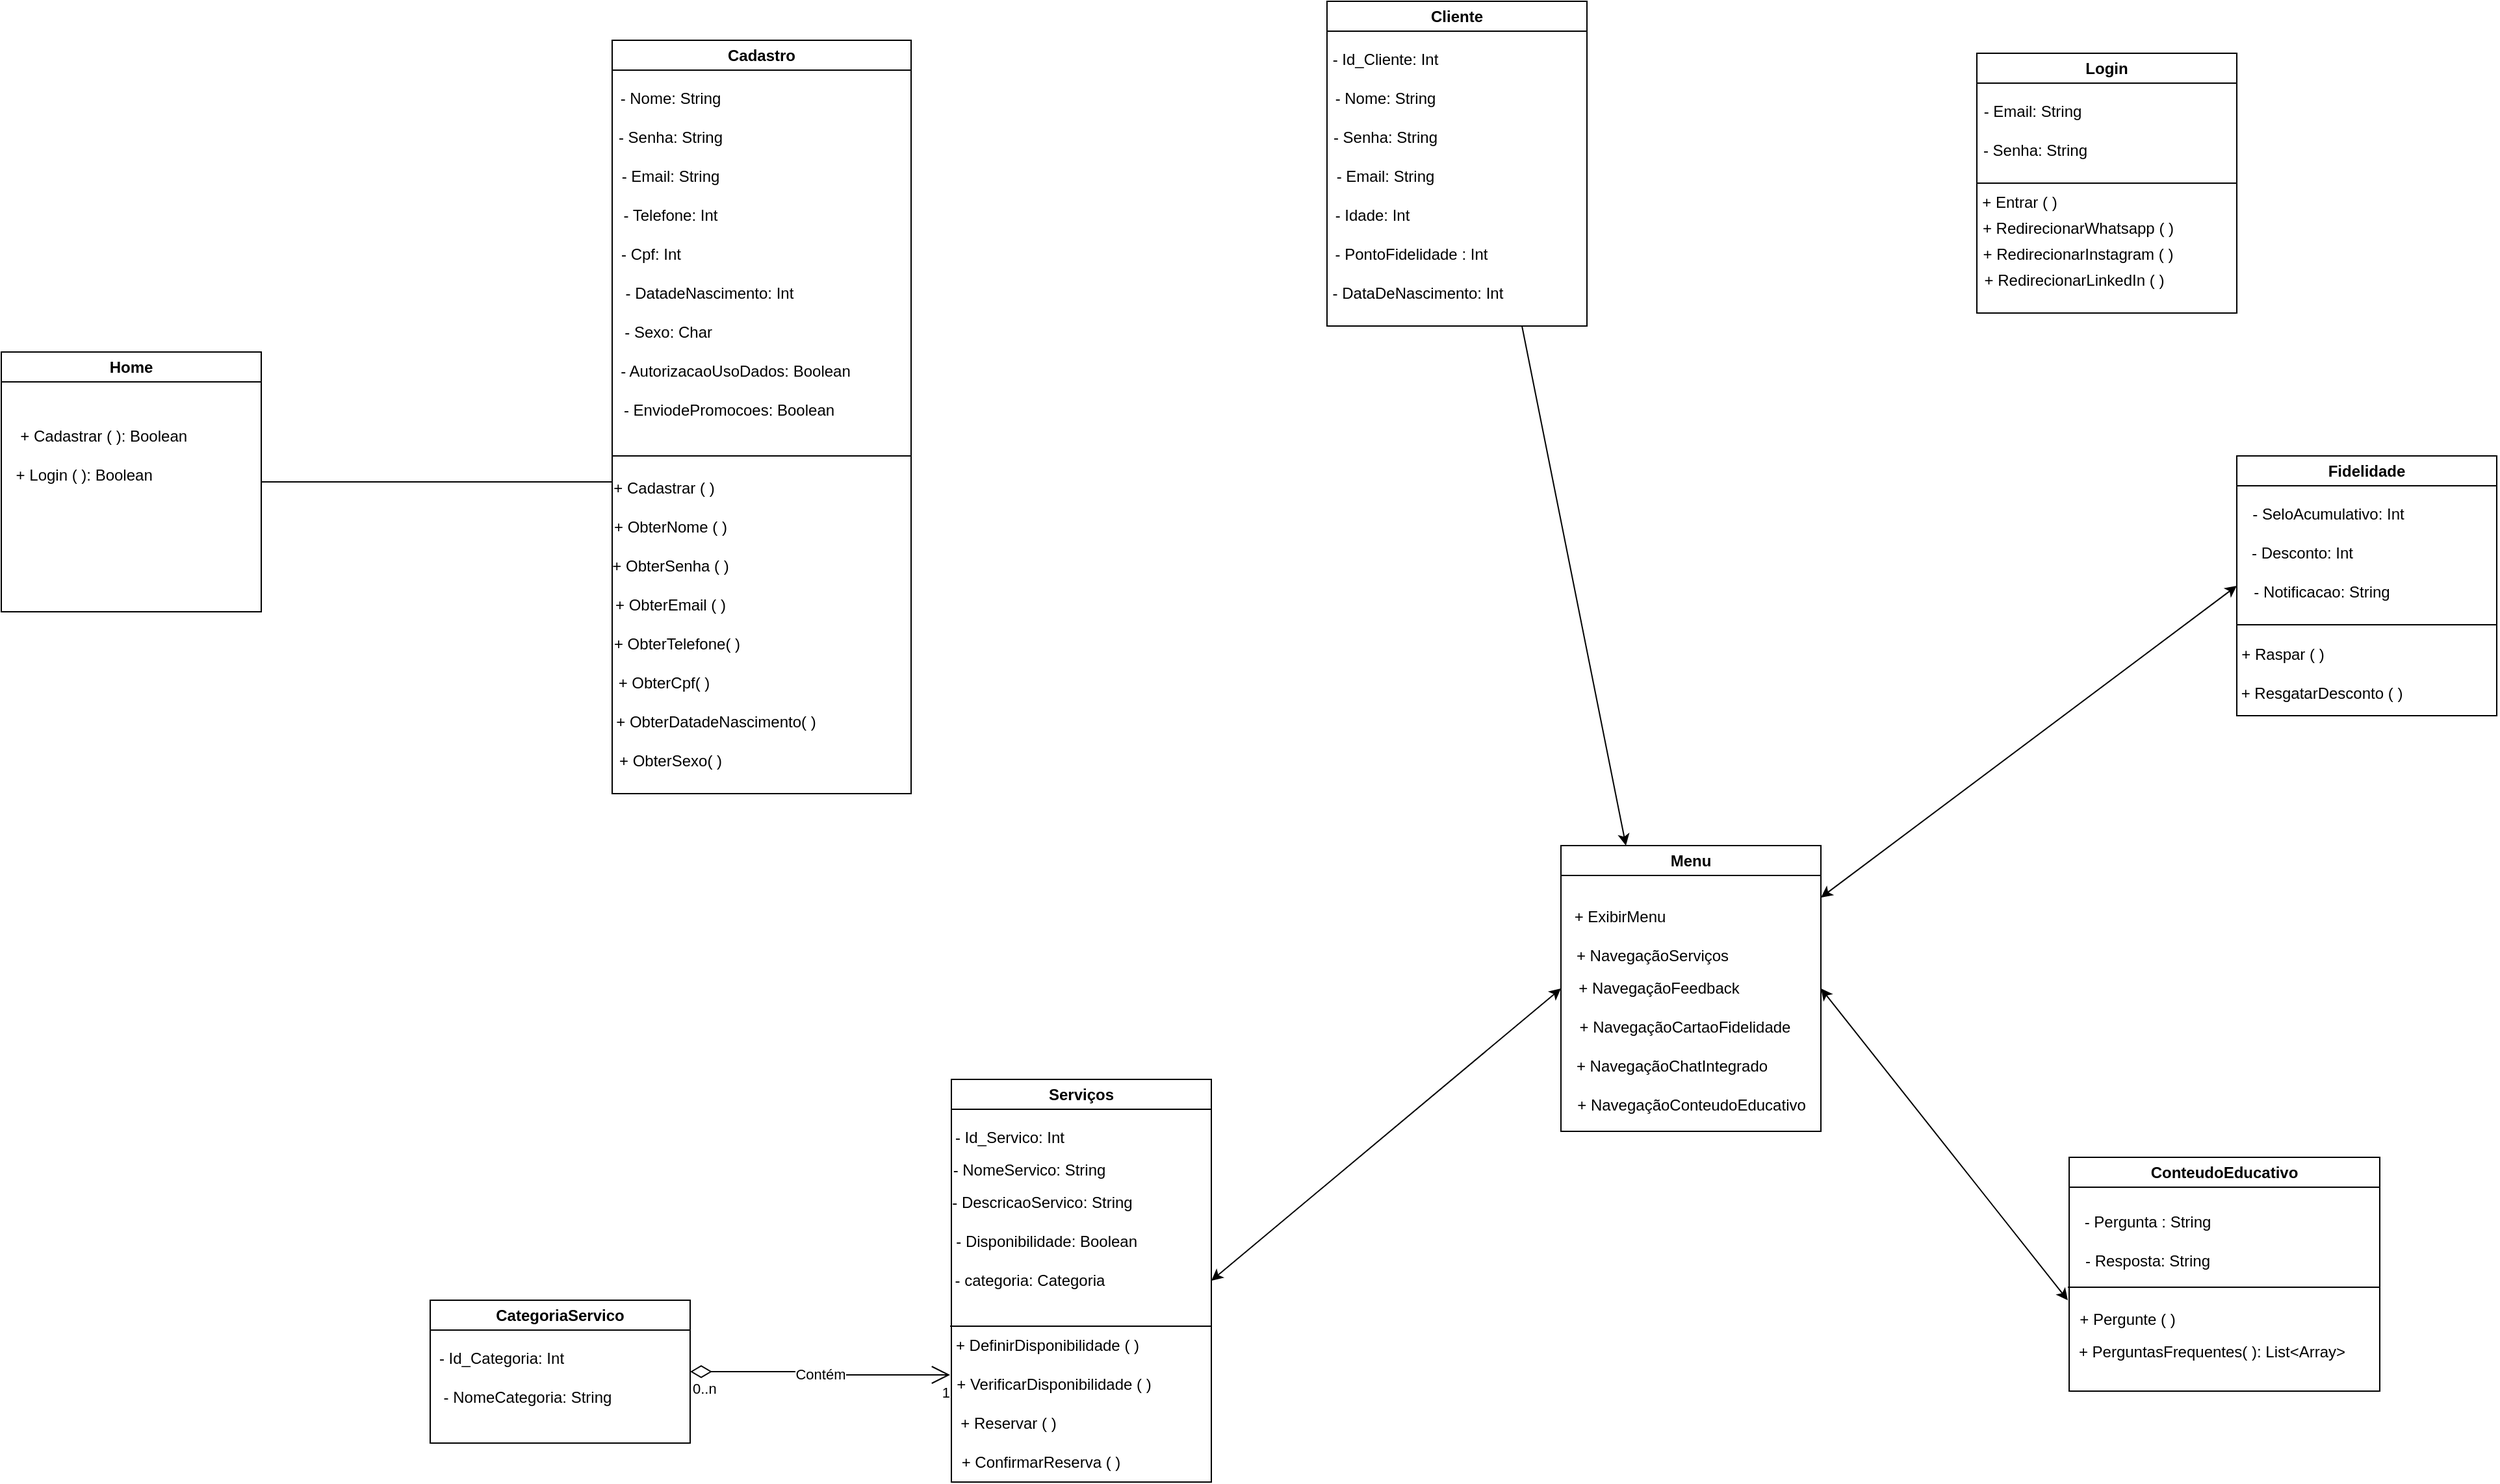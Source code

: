 <mxfile version="24.2.5" type="github">
  <diagram id="C5RBs43oDa-KdzZeNtuy" name="Page-1">
    <mxGraphModel dx="4521" dy="2407" grid="1" gridSize="10" guides="1" tooltips="1" connect="1" arrows="1" fold="1" page="1" pageScale="1" pageWidth="827" pageHeight="1169" math="0" shadow="0">
      <root>
        <mxCell id="WIyWlLk6GJQsqaUBKTNV-0" />
        <mxCell id="WIyWlLk6GJQsqaUBKTNV-1" parent="WIyWlLk6GJQsqaUBKTNV-0" />
        <mxCell id="PJYTQZl245SU4uXbmKMS-25" value="Menu" style="swimlane;whiteSpace=wrap;html=1;startSize=23;" parent="WIyWlLk6GJQsqaUBKTNV-1" vertex="1">
          <mxGeometry x="150" y="170" width="200" height="220" as="geometry" />
        </mxCell>
        <mxCell id="PJYTQZl245SU4uXbmKMS-26" value="+ NavegaçãoServiços" style="text;html=1;align=center;verticalAlign=middle;resizable=0;points=[];autosize=1;strokeColor=none;fillColor=none;" parent="PJYTQZl245SU4uXbmKMS-25" vertex="1">
          <mxGeometry y="70" width="140" height="30" as="geometry" />
        </mxCell>
        <mxCell id="PJYTQZl245SU4uXbmKMS-27" value="+ NavegaçãoFeedback" style="text;html=1;align=center;verticalAlign=middle;resizable=0;points=[];autosize=1;strokeColor=none;fillColor=none;" parent="PJYTQZl245SU4uXbmKMS-25" vertex="1">
          <mxGeometry y="95" width="150" height="30" as="geometry" />
        </mxCell>
        <mxCell id="PJYTQZl245SU4uXbmKMS-28" value="+ NavegaçãoCartaoFidelidade" style="text;html=1;align=center;verticalAlign=middle;resizable=0;points=[];autosize=1;strokeColor=none;fillColor=none;" parent="PJYTQZl245SU4uXbmKMS-25" vertex="1">
          <mxGeometry y="125" width="190" height="30" as="geometry" />
        </mxCell>
        <mxCell id="PJYTQZl245SU4uXbmKMS-29" value="+ NavegaçãoChatIntegrado" style="text;html=1;align=center;verticalAlign=middle;resizable=0;points=[];autosize=1;strokeColor=none;fillColor=none;" parent="PJYTQZl245SU4uXbmKMS-25" vertex="1">
          <mxGeometry y="155" width="170" height="30" as="geometry" />
        </mxCell>
        <mxCell id="PJYTQZl245SU4uXbmKMS-30" value="+ NavegaçãoConteudoEducativo" style="text;html=1;align=center;verticalAlign=middle;resizable=0;points=[];autosize=1;strokeColor=none;fillColor=none;" parent="PJYTQZl245SU4uXbmKMS-25" vertex="1">
          <mxGeometry y="185" width="200" height="30" as="geometry" />
        </mxCell>
        <mxCell id="PJYTQZl245SU4uXbmKMS-186" value="+ ExibirMenu" style="text;html=1;align=center;verticalAlign=middle;resizable=0;points=[];autosize=1;strokeColor=none;fillColor=none;" parent="PJYTQZl245SU4uXbmKMS-25" vertex="1">
          <mxGeometry y="40" width="90" height="30" as="geometry" />
        </mxCell>
        <mxCell id="PJYTQZl245SU4uXbmKMS-32" value="Cadastro" style="swimlane;whiteSpace=wrap;html=1;" parent="WIyWlLk6GJQsqaUBKTNV-1" vertex="1">
          <mxGeometry x="-580" y="-450" width="230" height="580" as="geometry" />
        </mxCell>
        <mxCell id="PJYTQZl245SU4uXbmKMS-33" value="- Nome: String" style="text;html=1;align=center;verticalAlign=middle;whiteSpace=wrap;rounded=0;" parent="PJYTQZl245SU4uXbmKMS-32" vertex="1">
          <mxGeometry y="30" width="90" height="30" as="geometry" />
        </mxCell>
        <mxCell id="PJYTQZl245SU4uXbmKMS-34" value="- Senha&lt;span style=&quot;background-color: initial;&quot;&gt;: String&lt;/span&gt;" style="text;html=1;align=center;verticalAlign=middle;whiteSpace=wrap;rounded=0;" parent="PJYTQZl245SU4uXbmKMS-32" vertex="1">
          <mxGeometry y="60" width="90" height="30" as="geometry" />
        </mxCell>
        <mxCell id="PJYTQZl245SU4uXbmKMS-35" value="- Email: String" style="text;html=1;align=center;verticalAlign=middle;whiteSpace=wrap;rounded=0;" parent="PJYTQZl245SU4uXbmKMS-32" vertex="1">
          <mxGeometry y="90" width="90" height="30" as="geometry" />
        </mxCell>
        <mxCell id="PJYTQZl245SU4uXbmKMS-36" value="&lt;div&gt;&lt;br&gt;&lt;/div&gt;- Telefone: Int&lt;div&gt;&lt;br&gt;&lt;/div&gt;" style="text;html=1;align=center;verticalAlign=middle;whiteSpace=wrap;rounded=0;" parent="PJYTQZl245SU4uXbmKMS-32" vertex="1">
          <mxGeometry y="120" width="90" height="30" as="geometry" />
        </mxCell>
        <mxCell id="PJYTQZl245SU4uXbmKMS-37" value="- Cpf: Int" style="text;html=1;align=center;verticalAlign=middle;whiteSpace=wrap;rounded=0;" parent="PJYTQZl245SU4uXbmKMS-32" vertex="1">
          <mxGeometry y="150" width="60" height="30" as="geometry" />
        </mxCell>
        <mxCell id="PJYTQZl245SU4uXbmKMS-38" value="- DatadeNascimento: Int" style="text;html=1;align=center;verticalAlign=middle;whiteSpace=wrap;rounded=0;" parent="PJYTQZl245SU4uXbmKMS-32" vertex="1">
          <mxGeometry x="-10" y="180" width="170" height="30" as="geometry" />
        </mxCell>
        <mxCell id="PJYTQZl245SU4uXbmKMS-39" value="- Sexo: Char&amp;nbsp;" style="text;html=1;align=center;verticalAlign=middle;whiteSpace=wrap;rounded=0;" parent="PJYTQZl245SU4uXbmKMS-32" vertex="1">
          <mxGeometry y="210" width="90" height="30" as="geometry" />
        </mxCell>
        <mxCell id="PJYTQZl245SU4uXbmKMS-40" value="- AutorizacaoUsoDados: Boolean" style="text;html=1;align=center;verticalAlign=middle;whiteSpace=wrap;rounded=0;" parent="PJYTQZl245SU4uXbmKMS-32" vertex="1">
          <mxGeometry y="240" width="190" height="30" as="geometry" />
        </mxCell>
        <mxCell id="PJYTQZl245SU4uXbmKMS-41" value="- EnviodePromocoes: Boolean" style="text;html=1;align=center;verticalAlign=middle;whiteSpace=wrap;rounded=0;" parent="PJYTQZl245SU4uXbmKMS-32" vertex="1">
          <mxGeometry y="270" width="180" height="30" as="geometry" />
        </mxCell>
        <mxCell id="PJYTQZl245SU4uXbmKMS-44" value="+ Cadastrar ( )" style="text;html=1;align=center;verticalAlign=middle;whiteSpace=wrap;rounded=0;" parent="PJYTQZl245SU4uXbmKMS-32" vertex="1">
          <mxGeometry y="330" width="80" height="30" as="geometry" />
        </mxCell>
        <mxCell id="PJYTQZl245SU4uXbmKMS-57" value="+ ObterNome ( )" style="text;html=1;align=center;verticalAlign=middle;whiteSpace=wrap;rounded=0;" parent="PJYTQZl245SU4uXbmKMS-32" vertex="1">
          <mxGeometry y="360" width="90" height="30" as="geometry" />
        </mxCell>
        <mxCell id="PJYTQZl245SU4uXbmKMS-58" value="+ ObterSenha ( )" style="text;html=1;align=center;verticalAlign=middle;whiteSpace=wrap;rounded=0;" parent="PJYTQZl245SU4uXbmKMS-32" vertex="1">
          <mxGeometry x="-5" y="390" width="100" height="30" as="geometry" />
        </mxCell>
        <mxCell id="PJYTQZl245SU4uXbmKMS-59" value="+ ObterEmail ( )" style="text;html=1;align=center;verticalAlign=middle;whiteSpace=wrap;rounded=0;" parent="PJYTQZl245SU4uXbmKMS-32" vertex="1">
          <mxGeometry x="-5" y="420" width="100" height="30" as="geometry" />
        </mxCell>
        <mxCell id="PJYTQZl245SU4uXbmKMS-61" value="+ ObterTelefone( )" style="text;html=1;align=center;verticalAlign=middle;whiteSpace=wrap;rounded=0;" parent="PJYTQZl245SU4uXbmKMS-32" vertex="1">
          <mxGeometry y="450" width="100" height="30" as="geometry" />
        </mxCell>
        <mxCell id="PJYTQZl245SU4uXbmKMS-62" value="+ ObterCpf( )" style="text;html=1;align=center;verticalAlign=middle;whiteSpace=wrap;rounded=0;" parent="PJYTQZl245SU4uXbmKMS-32" vertex="1">
          <mxGeometry y="480" width="80" height="30" as="geometry" />
        </mxCell>
        <mxCell id="PJYTQZl245SU4uXbmKMS-63" value="+ ObterDatadeNascimento( )" style="text;html=1;align=center;verticalAlign=middle;whiteSpace=wrap;rounded=0;" parent="PJYTQZl245SU4uXbmKMS-32" vertex="1">
          <mxGeometry y="510" width="160" height="30" as="geometry" />
        </mxCell>
        <mxCell id="PJYTQZl245SU4uXbmKMS-64" value="+ ObterSexo( )" style="text;html=1;align=center;verticalAlign=middle;whiteSpace=wrap;rounded=0;" parent="PJYTQZl245SU4uXbmKMS-32" vertex="1">
          <mxGeometry y="540" width="90" height="30" as="geometry" />
        </mxCell>
        <mxCell id="PJYTQZl245SU4uXbmKMS-47" value="" style="endArrow=none;html=1;rounded=0;" parent="WIyWlLk6GJQsqaUBKTNV-1" edge="1">
          <mxGeometry width="50" height="50" relative="1" as="geometry">
            <mxPoint x="-580" y="-130" as="sourcePoint" />
            <mxPoint x="-350" y="-130" as="targetPoint" />
          </mxGeometry>
        </mxCell>
        <mxCell id="PJYTQZl245SU4uXbmKMS-48" value="Login" style="swimlane;whiteSpace=wrap;html=1;" parent="WIyWlLk6GJQsqaUBKTNV-1" vertex="1">
          <mxGeometry x="470" y="-440" width="200" height="200" as="geometry" />
        </mxCell>
        <mxCell id="PJYTQZl245SU4uXbmKMS-49" value="- Email: String" style="text;html=1;align=center;verticalAlign=middle;whiteSpace=wrap;rounded=0;" parent="PJYTQZl245SU4uXbmKMS-48" vertex="1">
          <mxGeometry x="3" y="30" width="80" height="30" as="geometry" />
        </mxCell>
        <mxCell id="PJYTQZl245SU4uXbmKMS-50" value="- Senha: String" style="text;html=1;align=center;verticalAlign=middle;whiteSpace=wrap;rounded=0;" parent="PJYTQZl245SU4uXbmKMS-48" vertex="1">
          <mxGeometry y="60" width="90" height="30" as="geometry" />
        </mxCell>
        <mxCell id="PJYTQZl245SU4uXbmKMS-52" value="+ Entrar ( )" style="text;html=1;align=center;verticalAlign=middle;whiteSpace=wrap;rounded=0;" parent="PJYTQZl245SU4uXbmKMS-48" vertex="1">
          <mxGeometry x="3" y="100" width="60" height="30" as="geometry" />
        </mxCell>
        <mxCell id="PJYTQZl245SU4uXbmKMS-53" value="+ RedirecionarWhatsapp ( )" style="text;html=1;align=center;verticalAlign=middle;whiteSpace=wrap;rounded=0;" parent="PJYTQZl245SU4uXbmKMS-48" vertex="1">
          <mxGeometry x="3" y="120" width="150" height="30" as="geometry" />
        </mxCell>
        <mxCell id="PJYTQZl245SU4uXbmKMS-54" value="+ RedirecionarInstagram ( )" style="text;html=1;align=center;verticalAlign=middle;whiteSpace=wrap;rounded=0;" parent="PJYTQZl245SU4uXbmKMS-48" vertex="1">
          <mxGeometry x="3" y="140" width="150" height="30" as="geometry" />
        </mxCell>
        <mxCell id="PJYTQZl245SU4uXbmKMS-55" value="+ RedirecionarLinkedIn ( )" style="text;html=1;align=center;verticalAlign=middle;whiteSpace=wrap;rounded=0;" parent="PJYTQZl245SU4uXbmKMS-48" vertex="1">
          <mxGeometry y="160" width="150" height="30" as="geometry" />
        </mxCell>
        <mxCell id="PJYTQZl245SU4uXbmKMS-51" value="" style="endArrow=none;html=1;rounded=0;exitX=0;exitY=0.5;exitDx=0;exitDy=0;entryX=1;entryY=0.5;entryDx=0;entryDy=0;" parent="WIyWlLk6GJQsqaUBKTNV-1" source="PJYTQZl245SU4uXbmKMS-48" target="PJYTQZl245SU4uXbmKMS-48" edge="1">
          <mxGeometry width="50" height="50" relative="1" as="geometry">
            <mxPoint x="463" y="-350" as="sourcePoint" />
            <mxPoint x="513" y="-400" as="targetPoint" />
          </mxGeometry>
        </mxCell>
        <mxCell id="PJYTQZl245SU4uXbmKMS-56" value="Serviços" style="swimlane;whiteSpace=wrap;html=1;" parent="WIyWlLk6GJQsqaUBKTNV-1" vertex="1">
          <mxGeometry x="-319" y="350" width="200" height="310" as="geometry" />
        </mxCell>
        <mxCell id="PJYTQZl245SU4uXbmKMS-65" value="- Id_Servico: Int" style="text;html=1;align=center;verticalAlign=middle;whiteSpace=wrap;rounded=0;" parent="PJYTQZl245SU4uXbmKMS-56" vertex="1">
          <mxGeometry y="30" width="90" height="30" as="geometry" />
        </mxCell>
        <mxCell id="PJYTQZl245SU4uXbmKMS-67" value="- NomeServico: String" style="text;html=1;align=center;verticalAlign=middle;whiteSpace=wrap;rounded=0;" parent="PJYTQZl245SU4uXbmKMS-56" vertex="1">
          <mxGeometry y="55" width="120" height="30" as="geometry" />
        </mxCell>
        <mxCell id="PJYTQZl245SU4uXbmKMS-69" value="- DescricaoServico: String" style="text;html=1;align=center;verticalAlign=middle;whiteSpace=wrap;rounded=0;" parent="PJYTQZl245SU4uXbmKMS-56" vertex="1">
          <mxGeometry x="-10" y="80" width="160" height="30" as="geometry" />
        </mxCell>
        <mxCell id="PJYTQZl245SU4uXbmKMS-108" value="- Disponibilidade: Boolean&amp;nbsp;" style="text;html=1;align=center;verticalAlign=middle;whiteSpace=wrap;rounded=0;" parent="PJYTQZl245SU4uXbmKMS-56" vertex="1">
          <mxGeometry y="110" width="150" height="30" as="geometry" />
        </mxCell>
        <mxCell id="PJYTQZl245SU4uXbmKMS-110" value="+ DefinirDisponibilidade ( )" style="text;html=1;align=center;verticalAlign=middle;whiteSpace=wrap;rounded=0;" parent="PJYTQZl245SU4uXbmKMS-56" vertex="1">
          <mxGeometry x="-1" y="190" width="150" height="30" as="geometry" />
        </mxCell>
        <mxCell id="PJYTQZl245SU4uXbmKMS-111" value="+ VerificarDisponibilidade ( )" style="text;html=1;align=center;verticalAlign=middle;whiteSpace=wrap;rounded=0;" parent="PJYTQZl245SU4uXbmKMS-56" vertex="1">
          <mxGeometry x="-1" y="220" width="160" height="30" as="geometry" />
        </mxCell>
        <mxCell id="PJYTQZl245SU4uXbmKMS-112" value="+ Reservar ( )" style="text;html=1;align=center;verticalAlign=middle;whiteSpace=wrap;rounded=0;" parent="PJYTQZl245SU4uXbmKMS-56" vertex="1">
          <mxGeometry x="-9" y="250" width="106" height="30" as="geometry" />
        </mxCell>
        <mxCell id="PJYTQZl245SU4uXbmKMS-113" value="+ ConfirmarReserva ( )" style="text;html=1;align=center;verticalAlign=middle;whiteSpace=wrap;rounded=0;" parent="PJYTQZl245SU4uXbmKMS-56" vertex="1">
          <mxGeometry x="-4" y="280" width="146" height="30" as="geometry" />
        </mxCell>
        <mxCell id="PJYTQZl245SU4uXbmKMS-164" value="- categoria: Categoria" style="text;html=1;align=center;verticalAlign=middle;whiteSpace=wrap;rounded=0;" parent="PJYTQZl245SU4uXbmKMS-56" vertex="1">
          <mxGeometry y="140" width="121" height="30" as="geometry" />
        </mxCell>
        <mxCell id="PJYTQZl245SU4uXbmKMS-109" value="" style="endArrow=none;html=1;rounded=0;exitX=0;exitY=0;exitDx=0;exitDy=0;" parent="WIyWlLk6GJQsqaUBKTNV-1" source="PJYTQZl245SU4uXbmKMS-110" edge="1">
          <mxGeometry width="50" height="50" relative="1" as="geometry">
            <mxPoint x="-319" y="520" as="sourcePoint" />
            <mxPoint x="-119" y="540" as="targetPoint" />
            <Array as="points">
              <mxPoint x="-219" y="540" />
            </Array>
          </mxGeometry>
        </mxCell>
        <mxCell id="PJYTQZl245SU4uXbmKMS-161" value="CategoriaServico" style="swimlane;whiteSpace=wrap;html=1;" parent="WIyWlLk6GJQsqaUBKTNV-1" vertex="1">
          <mxGeometry x="-720" y="520" width="200" height="110" as="geometry" />
        </mxCell>
        <mxCell id="PJYTQZl245SU4uXbmKMS-162" value="- Id_Categoria: Int" style="text;html=1;align=center;verticalAlign=middle;whiteSpace=wrap;rounded=0;" parent="PJYTQZl245SU4uXbmKMS-161" vertex="1">
          <mxGeometry y="30" width="110" height="30" as="geometry" />
        </mxCell>
        <mxCell id="PJYTQZl245SU4uXbmKMS-163" value="- NomeCategoria: String" style="text;html=1;align=center;verticalAlign=middle;whiteSpace=wrap;rounded=0;" parent="PJYTQZl245SU4uXbmKMS-161" vertex="1">
          <mxGeometry y="60" width="150" height="30" as="geometry" />
        </mxCell>
        <mxCell id="PJYTQZl245SU4uXbmKMS-173" value="Contém" style="endArrow=open;html=1;endSize=12;startArrow=diamondThin;startSize=14;startFill=0;edgeStyle=orthogonalEdgeStyle;rounded=0;exitX=1;exitY=0.5;exitDx=0;exitDy=0;entryX=0;entryY=0.25;entryDx=0;entryDy=0;" parent="WIyWlLk6GJQsqaUBKTNV-1" source="PJYTQZl245SU4uXbmKMS-161" target="PJYTQZl245SU4uXbmKMS-111" edge="1">
          <mxGeometry relative="1" as="geometry">
            <mxPoint x="-500" y="580" as="sourcePoint" />
            <mxPoint x="-340" y="580" as="targetPoint" />
          </mxGeometry>
        </mxCell>
        <mxCell id="PJYTQZl245SU4uXbmKMS-174" value="0..n" style="edgeLabel;resizable=0;html=1;align=left;verticalAlign=top;" parent="PJYTQZl245SU4uXbmKMS-173" connectable="0" vertex="1">
          <mxGeometry x="-1" relative="1" as="geometry" />
        </mxCell>
        <mxCell id="PJYTQZl245SU4uXbmKMS-175" value="1" style="edgeLabel;resizable=0;html=1;align=right;verticalAlign=top;" parent="PJYTQZl245SU4uXbmKMS-173" connectable="0" vertex="1">
          <mxGeometry x="1" relative="1" as="geometry" />
        </mxCell>
        <mxCell id="PJYTQZl245SU4uXbmKMS-176" value="Fidelidade" style="swimlane;whiteSpace=wrap;html=1;" parent="WIyWlLk6GJQsqaUBKTNV-1" vertex="1">
          <mxGeometry x="670" y="-130" width="200" height="200" as="geometry" />
        </mxCell>
        <mxCell id="eK6N2bDvLIJEvpIiL7Qq-0" value="- SeloAcumulativo: Int" style="text;html=1;align=center;verticalAlign=middle;resizable=0;points=[];autosize=1;strokeColor=none;fillColor=none;" vertex="1" parent="PJYTQZl245SU4uXbmKMS-176">
          <mxGeometry y="30" width="140" height="30" as="geometry" />
        </mxCell>
        <mxCell id="eK6N2bDvLIJEvpIiL7Qq-1" value="- Desconto: Int" style="text;html=1;align=center;verticalAlign=middle;resizable=0;points=[];autosize=1;strokeColor=none;fillColor=none;" vertex="1" parent="PJYTQZl245SU4uXbmKMS-176">
          <mxGeometry y="60" width="100" height="30" as="geometry" />
        </mxCell>
        <mxCell id="eK6N2bDvLIJEvpIiL7Qq-2" value="- Notificacao: String" style="text;html=1;align=center;verticalAlign=middle;resizable=0;points=[];autosize=1;strokeColor=none;fillColor=none;" vertex="1" parent="PJYTQZl245SU4uXbmKMS-176">
          <mxGeometry y="90" width="130" height="30" as="geometry" />
        </mxCell>
        <mxCell id="eK6N2bDvLIJEvpIiL7Qq-3" value="" style="endArrow=none;html=1;rounded=0;" edge="1" parent="PJYTQZl245SU4uXbmKMS-176">
          <mxGeometry width="50" height="50" relative="1" as="geometry">
            <mxPoint y="130" as="sourcePoint" />
            <mxPoint x="200" y="130" as="targetPoint" />
          </mxGeometry>
        </mxCell>
        <mxCell id="eK6N2bDvLIJEvpIiL7Qq-4" value="+ Raspar ( )" style="text;html=1;align=center;verticalAlign=middle;resizable=0;points=[];autosize=1;strokeColor=none;fillColor=none;" vertex="1" parent="PJYTQZl245SU4uXbmKMS-176">
          <mxGeometry x="-10" y="138" width="90" height="30" as="geometry" />
        </mxCell>
        <mxCell id="eK6N2bDvLIJEvpIiL7Qq-5" value="+ ResgatarDesconto ( )" style="text;html=1;align=center;verticalAlign=middle;resizable=0;points=[];autosize=1;strokeColor=none;fillColor=none;" vertex="1" parent="PJYTQZl245SU4uXbmKMS-176">
          <mxGeometry x="-10" y="168" width="150" height="30" as="geometry" />
        </mxCell>
        <mxCell id="PJYTQZl245SU4uXbmKMS-177" value="Cliente" style="swimlane;whiteSpace=wrap;html=1;" parent="WIyWlLk6GJQsqaUBKTNV-1" vertex="1">
          <mxGeometry x="-30" y="-480" width="200" height="250" as="geometry" />
        </mxCell>
        <mxCell id="PJYTQZl245SU4uXbmKMS-179" value="- Id_Cliente: Int" style="text;html=1;align=center;verticalAlign=middle;whiteSpace=wrap;rounded=0;" parent="PJYTQZl245SU4uXbmKMS-177" vertex="1">
          <mxGeometry y="30" width="90" height="30" as="geometry" />
        </mxCell>
        <mxCell id="PJYTQZl245SU4uXbmKMS-178" value="- Nome: String" style="text;html=1;align=center;verticalAlign=middle;whiteSpace=wrap;rounded=0;" parent="PJYTQZl245SU4uXbmKMS-177" vertex="1">
          <mxGeometry y="60" width="90" height="30" as="geometry" />
        </mxCell>
        <mxCell id="PJYTQZl245SU4uXbmKMS-180" value="- Senha: String" style="text;html=1;align=center;verticalAlign=middle;whiteSpace=wrap;rounded=0;" parent="PJYTQZl245SU4uXbmKMS-177" vertex="1">
          <mxGeometry y="90" width="90" height="30" as="geometry" />
        </mxCell>
        <mxCell id="PJYTQZl245SU4uXbmKMS-181" value="- Email: String" style="text;html=1;align=center;verticalAlign=middle;whiteSpace=wrap;rounded=0;" parent="PJYTQZl245SU4uXbmKMS-177" vertex="1">
          <mxGeometry y="120" width="90" height="30" as="geometry" />
        </mxCell>
        <mxCell id="PJYTQZl245SU4uXbmKMS-182" value="- Idade: Int" style="text;html=1;align=center;verticalAlign=middle;whiteSpace=wrap;rounded=0;" parent="PJYTQZl245SU4uXbmKMS-177" vertex="1">
          <mxGeometry y="150" width="70" height="30" as="geometry" />
        </mxCell>
        <mxCell id="PJYTQZl245SU4uXbmKMS-183" value="- PontoFidelidade : Int" style="text;html=1;align=center;verticalAlign=middle;whiteSpace=wrap;rounded=0;" parent="PJYTQZl245SU4uXbmKMS-177" vertex="1">
          <mxGeometry y="180" width="130" height="30" as="geometry" />
        </mxCell>
        <mxCell id="PJYTQZl245SU4uXbmKMS-184" value="- DataDeNascimento: Int" style="text;html=1;align=center;verticalAlign=middle;whiteSpace=wrap;rounded=0;" parent="PJYTQZl245SU4uXbmKMS-177" vertex="1">
          <mxGeometry x="-10" y="210" width="160" height="30" as="geometry" />
        </mxCell>
        <mxCell id="PJYTQZl245SU4uXbmKMS-187" value="ConteudoEducativo" style="swimlane;whiteSpace=wrap;html=1;" parent="WIyWlLk6GJQsqaUBKTNV-1" vertex="1">
          <mxGeometry x="541" y="410" width="239" height="180" as="geometry" />
        </mxCell>
        <mxCell id="PJYTQZl245SU4uXbmKMS-188" value="- Pergunta : String" style="text;html=1;align=center;verticalAlign=middle;resizable=0;points=[];autosize=1;strokeColor=none;fillColor=none;" parent="PJYTQZl245SU4uXbmKMS-187" vertex="1">
          <mxGeometry y="35" width="120" height="30" as="geometry" />
        </mxCell>
        <mxCell id="PJYTQZl245SU4uXbmKMS-189" value="- Resposta: String" style="text;html=1;align=center;verticalAlign=middle;resizable=0;points=[];autosize=1;strokeColor=none;fillColor=none;" parent="PJYTQZl245SU4uXbmKMS-187" vertex="1">
          <mxGeometry y="65" width="120" height="30" as="geometry" />
        </mxCell>
        <mxCell id="PJYTQZl245SU4uXbmKMS-192" value="+ PerguntasFrequentes( ): List&amp;lt;Array&amp;gt;" style="text;html=1;align=center;verticalAlign=middle;whiteSpace=wrap;rounded=0;" parent="PJYTQZl245SU4uXbmKMS-187" vertex="1">
          <mxGeometry y="135" width="220" height="30" as="geometry" />
        </mxCell>
        <mxCell id="PJYTQZl245SU4uXbmKMS-191" value="+ Pergunte ( )" style="text;html=1;align=center;verticalAlign=middle;whiteSpace=wrap;rounded=0;" parent="PJYTQZl245SU4uXbmKMS-187" vertex="1">
          <mxGeometry y="110" width="90" height="30" as="geometry" />
        </mxCell>
        <mxCell id="PJYTQZl245SU4uXbmKMS-195" value="" style="endArrow=classic;startArrow=classic;html=1;rounded=0;entryX=0;entryY=0.5;entryDx=0;entryDy=0;exitX=1;exitY=0.5;exitDx=0;exitDy=0;" parent="WIyWlLk6GJQsqaUBKTNV-1" source="PJYTQZl245SU4uXbmKMS-56" target="PJYTQZl245SU4uXbmKMS-25" edge="1">
          <mxGeometry width="50" height="50" relative="1" as="geometry">
            <mxPoint x="-120" y="390" as="sourcePoint" />
            <mxPoint x="50" y="360" as="targetPoint" />
          </mxGeometry>
        </mxCell>
        <mxCell id="PJYTQZl245SU4uXbmKMS-197" value="" style="endArrow=classic;startArrow=classic;html=1;rounded=0;entryX=1;entryY=0.5;entryDx=0;entryDy=0;" parent="WIyWlLk6GJQsqaUBKTNV-1" target="PJYTQZl245SU4uXbmKMS-25" edge="1">
          <mxGeometry width="50" height="50" relative="1" as="geometry">
            <mxPoint x="540" y="520" as="sourcePoint" />
            <mxPoint x="460" y="460" as="targetPoint" />
          </mxGeometry>
        </mxCell>
        <mxCell id="PJYTQZl245SU4uXbmKMS-199" value="" style="endArrow=none;html=1;rounded=0;" parent="WIyWlLk6GJQsqaUBKTNV-1" edge="1">
          <mxGeometry width="50" height="50" relative="1" as="geometry">
            <mxPoint x="540" y="510" as="sourcePoint" />
            <mxPoint x="780" y="510" as="targetPoint" />
          </mxGeometry>
        </mxCell>
        <mxCell id="PJYTQZl245SU4uXbmKMS-200" value="" style="endArrow=classic;html=1;rounded=0;entryX=0.25;entryY=0;entryDx=0;entryDy=0;exitX=0.75;exitY=1;exitDx=0;exitDy=0;" parent="WIyWlLk6GJQsqaUBKTNV-1" source="PJYTQZl245SU4uXbmKMS-177" target="PJYTQZl245SU4uXbmKMS-25" edge="1">
          <mxGeometry width="50" height="50" relative="1" as="geometry">
            <mxPoint x="120" y="-60" as="sourcePoint" />
            <mxPoint x="170" y="-110" as="targetPoint" />
          </mxGeometry>
        </mxCell>
        <mxCell id="PJYTQZl245SU4uXbmKMS-201" value="" style="endArrow=classic;startArrow=classic;html=1;rounded=0;entryX=0;entryY=0.5;entryDx=0;entryDy=0;" parent="WIyWlLk6GJQsqaUBKTNV-1" target="PJYTQZl245SU4uXbmKMS-176" edge="1">
          <mxGeometry width="50" height="50" relative="1" as="geometry">
            <mxPoint x="350" y="210" as="sourcePoint" />
            <mxPoint x="550" y="100" as="targetPoint" />
          </mxGeometry>
        </mxCell>
        <mxCell id="eK6N2bDvLIJEvpIiL7Qq-6" value="Home" style="swimlane;whiteSpace=wrap;html=1;" vertex="1" parent="WIyWlLk6GJQsqaUBKTNV-1">
          <mxGeometry x="-1050" y="-210" width="200" height="200" as="geometry" />
        </mxCell>
        <mxCell id="eK6N2bDvLIJEvpIiL7Qq-7" value="+ Cadastrar ( ): Boolean&amp;nbsp;" style="text;html=1;align=center;verticalAlign=middle;resizable=0;points=[];autosize=1;strokeColor=none;fillColor=none;" vertex="1" parent="eK6N2bDvLIJEvpIiL7Qq-6">
          <mxGeometry y="50" width="160" height="30" as="geometry" />
        </mxCell>
        <mxCell id="eK6N2bDvLIJEvpIiL7Qq-8" value="+ Login ( ): Boolean&amp;nbsp;" style="text;html=1;align=center;verticalAlign=middle;resizable=0;points=[];autosize=1;strokeColor=none;fillColor=none;" vertex="1" parent="eK6N2bDvLIJEvpIiL7Qq-6">
          <mxGeometry y="80" width="130" height="30" as="geometry" />
        </mxCell>
        <mxCell id="eK6N2bDvLIJEvpIiL7Qq-12" value="" style="endArrow=none;html=1;edgeStyle=orthogonalEdgeStyle;rounded=0;exitX=1;exitY=0.5;exitDx=0;exitDy=0;" edge="1" parent="WIyWlLk6GJQsqaUBKTNV-1" source="eK6N2bDvLIJEvpIiL7Qq-6">
          <mxGeometry relative="1" as="geometry">
            <mxPoint x="-790" y="-110" as="sourcePoint" />
            <mxPoint x="-580" y="-110" as="targetPoint" />
          </mxGeometry>
        </mxCell>
      </root>
    </mxGraphModel>
  </diagram>
</mxfile>

